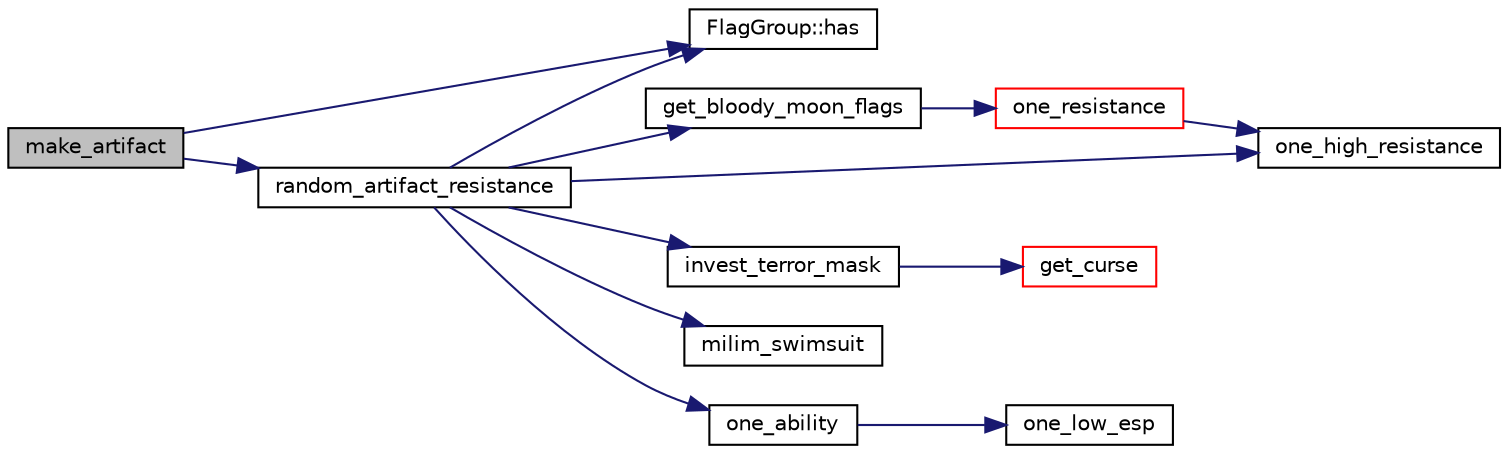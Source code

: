 digraph "make_artifact"
{
 // LATEX_PDF_SIZE
  edge [fontname="Helvetica",fontsize="10",labelfontname="Helvetica",labelfontsize="10"];
  node [fontname="Helvetica",fontsize="10",shape=record];
  rankdir="LR";
  Node1 [label="make_artifact",height=0.2,width=0.4,color="black", fillcolor="grey75", style="filled", fontcolor="black",tooltip="非INSTA_ART型の固定アーティファクトの生成を確率に応じて試行する。 Mega-Hack – Attempt to create one of the \"Special Objects\""];
  Node1 -> Node2 [color="midnightblue",fontsize="10",style="solid",fontname="Helvetica"];
  Node2 [label="FlagGroup::has",height=0.2,width=0.4,color="black", fillcolor="white", style="filled",URL="$class_flag_group.html#af4b7c3b723ab2fcccc5ad80100c69f97",tooltip="指定したフラグがONかOFFか調べる"];
  Node1 -> Node3 [color="midnightblue",fontsize="10",style="solid",fontname="Helvetica"];
  Node3 [label="random_artifact_resistance",height=0.2,width=0.4,color="black", fillcolor="white", style="filled",URL="$fixed-art-generator_8cpp.html#a7dffb717d273115938f52fd0f0b71cc8",tooltip="固定アーティファクト生成時の特別なハードコーディング処理を行う。."];
  Node3 -> Node4 [color="midnightblue",fontsize="10",style="solid",fontname="Helvetica"];
  Node4 [label="get_bloody_moon_flags",height=0.2,width=0.4,color="black", fillcolor="white", style="filled",URL="$bloody-moon_8cpp.html#a150a3ecf8ee633d4e2f2a5d3d1940df8",tooltip="固定アーティファクト『ブラッディムーン』の特性を変更する。"];
  Node4 -> Node5 [color="midnightblue",fontsize="10",style="solid",fontname="Helvetica"];
  Node5 [label="one_resistance",height=0.2,width=0.4,color="red", fillcolor="white", style="filled",URL="$object-boost_8cpp.html#a23afe392286fe299d23316b2f63949ff",tooltip="対象のオブジェクトに耐性を一つ付加する。/ Choose one random resistance"];
  Node5 -> Node7 [color="midnightblue",fontsize="10",style="solid",fontname="Helvetica"];
  Node7 [label="one_high_resistance",height=0.2,width=0.4,color="black", fillcolor="white", style="filled",URL="$object-boost_8cpp.html#a8f91efd8221f822642748a831d76cde8",tooltip="対象のオブジェクトにランダムな上位耐性を一つ付加する。/ Choose one random high resistance"];
  Node3 -> Node2 [color="midnightblue",fontsize="10",style="solid",fontname="Helvetica"];
  Node3 -> Node8 [color="midnightblue",fontsize="10",style="solid",fontname="Helvetica"];
  Node8 [label="invest_terror_mask",height=0.2,width=0.4,color="black", fillcolor="white", style="filled",URL="$fixed-art-generator_8cpp.html#a90f3061c948dd2321761ea291662208a",tooltip="固定アーティファクトの生成 / Artifact code"];
  Node8 -> Node9 [color="midnightblue",fontsize="10",style="solid",fontname="Helvetica"];
  Node9 [label="get_curse",height=0.2,width=0.4,color="red", fillcolor="white", style="filled",URL="$object-curse_8cpp.html#a749ffeeeaa9633e0b6300253e4bc9730",tooltip="アイテムに付加される可能性のある呪いを指定する。"];
  Node3 -> Node12 [color="midnightblue",fontsize="10",style="solid",fontname="Helvetica"];
  Node12 [label="milim_swimsuit",height=0.2,width=0.4,color="black", fillcolor="white", style="filled",URL="$fixed-art-generator_8cpp.html#afe3599cd08becb7d6f4d6b23b5d1a1a6",tooltip="戦乙女ミリムの危ない水着への特殊処理 (セクシーギャルのみpval追加)"];
  Node3 -> Node13 [color="midnightblue",fontsize="10",style="solid",fontname="Helvetica"];
  Node13 [label="one_ability",height=0.2,width=0.4,color="black", fillcolor="white", style="filled",URL="$object-boost_8cpp.html#aefdde2a4a73afd110e04009bc5899739",tooltip="対象のオブジェクトに能力を一つ付加する。/ Choose one random ability"];
  Node13 -> Node14 [color="midnightblue",fontsize="10",style="solid",fontname="Helvetica"];
  Node14 [label="one_low_esp",height=0.2,width=0.4,color="black", fillcolor="white", style="filled",URL="$object-boost_8cpp.html#a10830095266d73c5d3c07cb44576cf1e",tooltip="対象のオブジェクトに弱いESPを一つ付加する。/ Choose one lower rank esp"];
  Node3 -> Node7 [color="midnightblue",fontsize="10",style="solid",fontname="Helvetica"];
}
